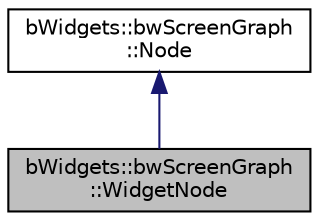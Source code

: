 digraph "bWidgets::bwScreenGraph::WidgetNode"
{
 // LATEX_PDF_SIZE
  edge [fontname="Helvetica",fontsize="10",labelfontname="Helvetica",labelfontsize="10"];
  node [fontname="Helvetica",fontsize="10",shape=record];
  Node1 [label="bWidgets::bwScreenGraph\l::WidgetNode",height=0.2,width=0.4,color="black", fillcolor="grey75", style="filled", fontcolor="black",tooltip="Node representing a single widget with no children."];
  Node2 -> Node1 [dir="back",color="midnightblue",fontsize="10",style="solid",fontname="Helvetica"];
  Node2 [label="bWidgets::bwScreenGraph\l::Node",height=0.2,width=0.4,color="black", fillcolor="white", style="filled",URL="$classbWidgets_1_1bwScreenGraph_1_1Node.html",tooltip="The base data-structure for a screen-graph node."];
}
